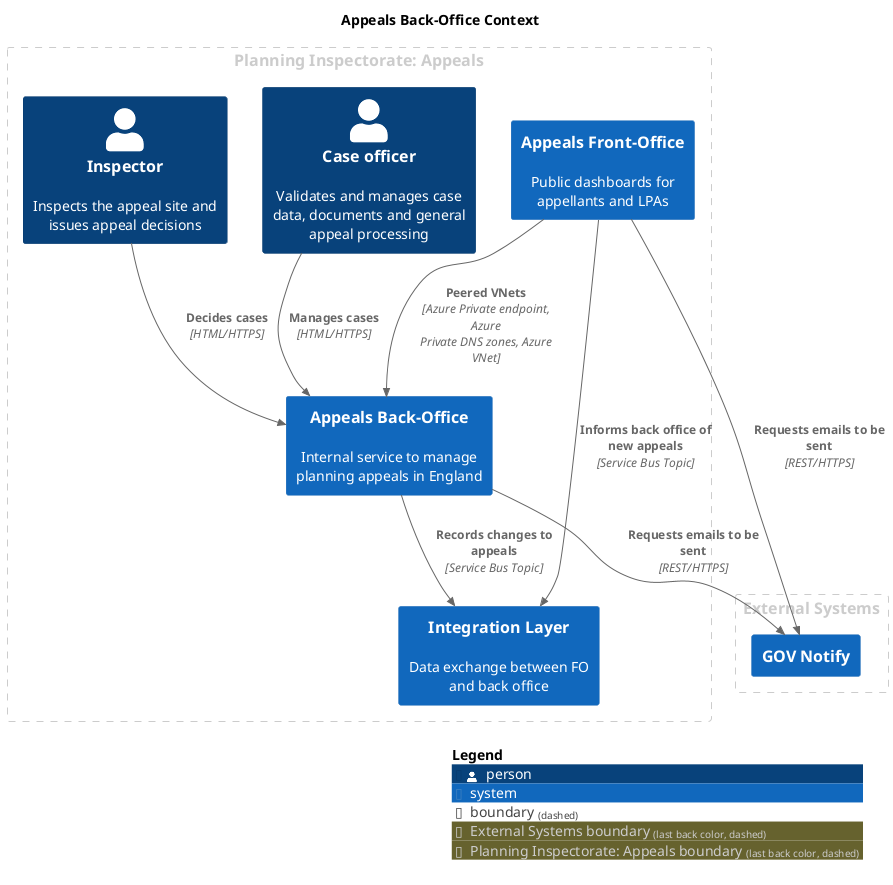 @startuml
set separator none
title Appeals Back-Office Context

top to bottom direction

!include <C4/C4>
!include <C4/C4_Context>

AddBoundaryTag("External Systems", $borderColor="#cccccc", $fontColor="#cccccc", $borderStyle="dashed")
Boundary(group_1, "External Systems", $tags="External Systems") {
  System(GOVNotify, "GOV Notify", $descr="", $tags="", $link="")
}

AddBoundaryTag("Planning Inspectorate: Appeals", $borderColor="#cccccc", $fontColor="#cccccc", $borderStyle="dashed")
Boundary(group_2, "Planning Inspectorate: Appeals", $tags="Planning Inspectorate: Appeals") {
  System(AppealsFrontOffice, "Appeals Front-Office", $descr="Public dashboards for appellants and LPAs", $tags="", $link="")
  System(AppealsBackOffice, "Appeals Back-Office", $descr="Internal service to manage planning appeals in England", $tags="", $link="")
  System(IntegrationLayer, "Integration Layer", $descr="Data exchange between FO and back office", $tags="", $link="")
  Person(Caseofficer, "Case officer", $descr="Validates and manages case data, documents and general appeal processing", $tags="", $link="")
  Person(Inspector, "Inspector", $descr="Inspects the appeal site and issues appeal decisions", $tags="", $link="")
}


Rel(AppealsFrontOffice, GOVNotify, "Requests emails to be sent", $techn="REST/HTTPS", $tags="", $link="")
Rel(AppealsBackOffice, GOVNotify, "Requests emails to be sent", $techn="REST/HTTPS", $tags="", $link="")
Rel(AppealsBackOffice, IntegrationLayer, "Records changes to appeals", $techn="Service Bus Topic", $tags="", $link="")
Rel(Caseofficer, AppealsBackOffice, "Manages cases", $techn="HTML/HTTPS", $tags="", $link="")
Rel(Inspector, AppealsBackOffice, "Decides cases", $techn="HTML/HTTPS", $tags="", $link="")
Rel(AppealsFrontOffice, AppealsBackOffice, "Peered VNets", $techn="Azure Private endpoint, Azure Private DNS zones, Azure VNet", $tags="", $link="")
Rel(AppealsFrontOffice, IntegrationLayer, "Informs back office of new appeals", $techn="Service Bus Topic", $tags="", $link="")

SHOW_LEGEND(true)
@enduml